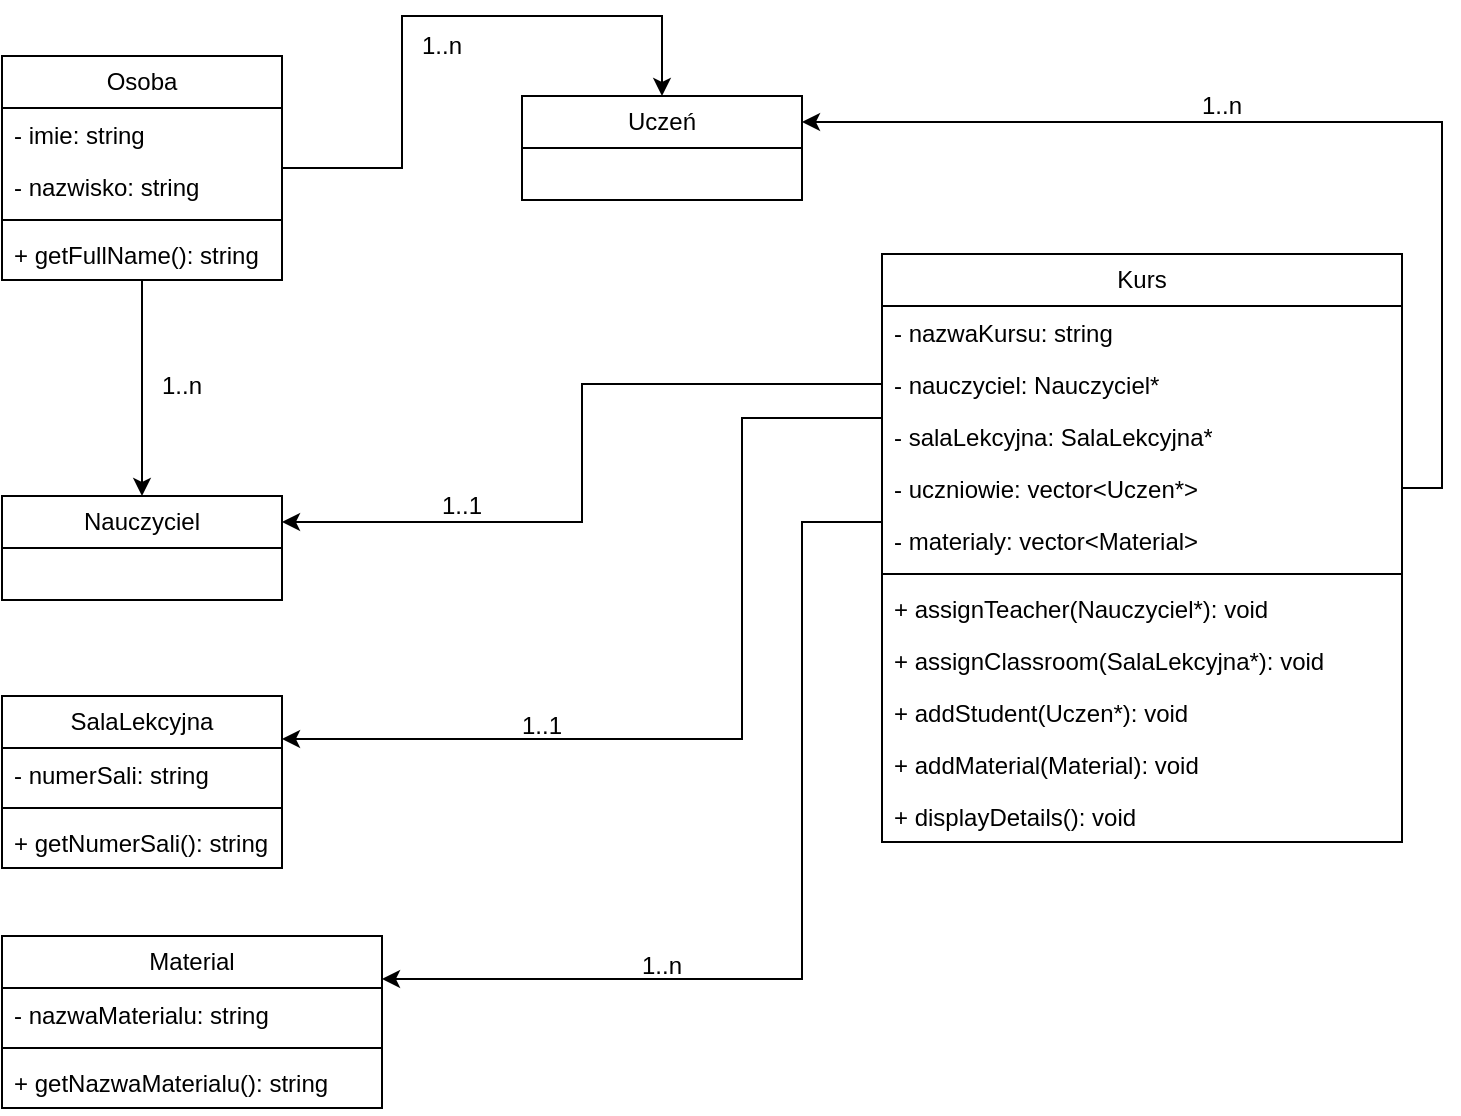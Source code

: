 <mxfile version="24.9.1">
  <diagram name="Strona-1" id="QfsOHPcwkFTm38kqsnas">
    <mxGraphModel dx="1048" dy="607" grid="1" gridSize="10" guides="1" tooltips="1" connect="1" arrows="1" fold="1" page="1" pageScale="1" pageWidth="827" pageHeight="1169" math="0" shadow="0">
      <root>
        <mxCell id="0" />
        <mxCell id="1" parent="0" />
        <mxCell id="4nc4jbAR0XWe1aXvxEGz-36" style="edgeStyle=orthogonalEdgeStyle;rounded=0;orthogonalLoop=1;jettySize=auto;html=1;entryX=0.5;entryY=0;entryDx=0;entryDy=0;" edge="1" parent="1" source="4nc4jbAR0XWe1aXvxEGz-3" target="4nc4jbAR0XWe1aXvxEGz-8">
          <mxGeometry relative="1" as="geometry" />
        </mxCell>
        <mxCell id="4nc4jbAR0XWe1aXvxEGz-37" style="edgeStyle=orthogonalEdgeStyle;rounded=0;orthogonalLoop=1;jettySize=auto;html=1;entryX=0.5;entryY=0;entryDx=0;entryDy=0;" edge="1" parent="1" source="4nc4jbAR0XWe1aXvxEGz-3" target="4nc4jbAR0XWe1aXvxEGz-14">
          <mxGeometry relative="1" as="geometry" />
        </mxCell>
        <mxCell id="4nc4jbAR0XWe1aXvxEGz-3" value="Osoba" style="swimlane;fontStyle=0;childLayout=stackLayout;horizontal=1;startSize=26;fillColor=none;horizontalStack=0;resizeParent=1;resizeParentMax=0;resizeLast=0;collapsible=1;marginBottom=0;whiteSpace=wrap;html=1;" vertex="1" parent="1">
          <mxGeometry x="40" y="40" width="140" height="112" as="geometry" />
        </mxCell>
        <mxCell id="4nc4jbAR0XWe1aXvxEGz-4" value="- imie: string" style="text;strokeColor=none;fillColor=none;align=left;verticalAlign=top;spacingLeft=4;spacingRight=4;overflow=hidden;rotatable=0;points=[[0,0.5],[1,0.5]];portConstraint=eastwest;whiteSpace=wrap;html=1;" vertex="1" parent="4nc4jbAR0XWe1aXvxEGz-3">
          <mxGeometry y="26" width="140" height="26" as="geometry" />
        </mxCell>
        <mxCell id="4nc4jbAR0XWe1aXvxEGz-5" value="- nazwisko: string" style="text;strokeColor=none;fillColor=none;align=left;verticalAlign=top;spacingLeft=4;spacingRight=4;overflow=hidden;rotatable=0;points=[[0,0.5],[1,0.5]];portConstraint=eastwest;whiteSpace=wrap;html=1;" vertex="1" parent="4nc4jbAR0XWe1aXvxEGz-3">
          <mxGeometry y="52" width="140" height="26" as="geometry" />
        </mxCell>
        <mxCell id="4nc4jbAR0XWe1aXvxEGz-7" value="" style="line;strokeWidth=1;fillColor=none;align=left;verticalAlign=middle;spacingTop=-1;spacingLeft=3;spacingRight=3;rotatable=0;labelPosition=right;points=[];portConstraint=eastwest;strokeColor=inherit;" vertex="1" parent="4nc4jbAR0XWe1aXvxEGz-3">
          <mxGeometry y="78" width="140" height="8" as="geometry" />
        </mxCell>
        <mxCell id="4nc4jbAR0XWe1aXvxEGz-6" value="+ getFullName(): string" style="text;strokeColor=none;fillColor=none;align=left;verticalAlign=top;spacingLeft=4;spacingRight=4;overflow=hidden;rotatable=0;points=[[0,0.5],[1,0.5]];portConstraint=eastwest;whiteSpace=wrap;html=1;" vertex="1" parent="4nc4jbAR0XWe1aXvxEGz-3">
          <mxGeometry y="86" width="140" height="26" as="geometry" />
        </mxCell>
        <mxCell id="4nc4jbAR0XWe1aXvxEGz-8" value="Nauczyciel" style="swimlane;fontStyle=0;childLayout=stackLayout;horizontal=1;startSize=26;fillColor=none;horizontalStack=0;resizeParent=1;resizeParentMax=0;resizeLast=0;collapsible=1;marginBottom=0;whiteSpace=wrap;html=1;" vertex="1" parent="1">
          <mxGeometry x="40" y="260" width="140" height="52" as="geometry" />
        </mxCell>
        <mxCell id="4nc4jbAR0XWe1aXvxEGz-14" value="Uczeń" style="swimlane;fontStyle=0;childLayout=stackLayout;horizontal=1;startSize=26;fillColor=none;horizontalStack=0;resizeParent=1;resizeParentMax=0;resizeLast=0;collapsible=1;marginBottom=0;whiteSpace=wrap;html=1;" vertex="1" parent="1">
          <mxGeometry x="300" y="60" width="140" height="52" as="geometry" />
        </mxCell>
        <mxCell id="4nc4jbAR0XWe1aXvxEGz-15" value="SalaLekcyjna" style="swimlane;fontStyle=0;childLayout=stackLayout;horizontal=1;startSize=26;fillColor=none;horizontalStack=0;resizeParent=1;resizeParentMax=0;resizeLast=0;collapsible=1;marginBottom=0;whiteSpace=wrap;html=1;" vertex="1" parent="1">
          <mxGeometry x="40" y="360" width="140" height="86" as="geometry" />
        </mxCell>
        <mxCell id="4nc4jbAR0XWe1aXvxEGz-16" value="- numerSali: string" style="text;strokeColor=none;fillColor=none;align=left;verticalAlign=top;spacingLeft=4;spacingRight=4;overflow=hidden;rotatable=0;points=[[0,0.5],[1,0.5]];portConstraint=eastwest;whiteSpace=wrap;html=1;" vertex="1" parent="4nc4jbAR0XWe1aXvxEGz-15">
          <mxGeometry y="26" width="140" height="26" as="geometry" />
        </mxCell>
        <mxCell id="4nc4jbAR0XWe1aXvxEGz-18" value="" style="line;strokeWidth=1;fillColor=none;align=left;verticalAlign=middle;spacingTop=-1;spacingLeft=3;spacingRight=3;rotatable=0;labelPosition=right;points=[];portConstraint=eastwest;strokeColor=inherit;" vertex="1" parent="4nc4jbAR0XWe1aXvxEGz-15">
          <mxGeometry y="52" width="140" height="8" as="geometry" />
        </mxCell>
        <mxCell id="4nc4jbAR0XWe1aXvxEGz-19" value="+ getNumerSali(): string" style="text;strokeColor=none;fillColor=none;align=left;verticalAlign=top;spacingLeft=4;spacingRight=4;overflow=hidden;rotatable=0;points=[[0,0.5],[1,0.5]];portConstraint=eastwest;whiteSpace=wrap;html=1;" vertex="1" parent="4nc4jbAR0XWe1aXvxEGz-15">
          <mxGeometry y="60" width="140" height="26" as="geometry" />
        </mxCell>
        <mxCell id="4nc4jbAR0XWe1aXvxEGz-20" value="Material" style="swimlane;fontStyle=0;childLayout=stackLayout;horizontal=1;startSize=26;fillColor=none;horizontalStack=0;resizeParent=1;resizeParentMax=0;resizeLast=0;collapsible=1;marginBottom=0;whiteSpace=wrap;html=1;" vertex="1" parent="1">
          <mxGeometry x="40" y="480" width="190" height="86" as="geometry" />
        </mxCell>
        <mxCell id="4nc4jbAR0XWe1aXvxEGz-21" value="- nazwaMaterialu: string" style="text;strokeColor=none;fillColor=none;align=left;verticalAlign=top;spacingLeft=4;spacingRight=4;overflow=hidden;rotatable=0;points=[[0,0.5],[1,0.5]];portConstraint=eastwest;whiteSpace=wrap;html=1;" vertex="1" parent="4nc4jbAR0XWe1aXvxEGz-20">
          <mxGeometry y="26" width="190" height="26" as="geometry" />
        </mxCell>
        <mxCell id="4nc4jbAR0XWe1aXvxEGz-22" value="" style="line;strokeWidth=1;fillColor=none;align=left;verticalAlign=middle;spacingTop=-1;spacingLeft=3;spacingRight=3;rotatable=0;labelPosition=right;points=[];portConstraint=eastwest;strokeColor=inherit;" vertex="1" parent="4nc4jbAR0XWe1aXvxEGz-20">
          <mxGeometry y="52" width="190" height="8" as="geometry" />
        </mxCell>
        <mxCell id="4nc4jbAR0XWe1aXvxEGz-23" value="+ getNazwaMaterialu(): string" style="text;strokeColor=none;fillColor=none;align=left;verticalAlign=top;spacingLeft=4;spacingRight=4;overflow=hidden;rotatable=0;points=[[0,0.5],[1,0.5]];portConstraint=eastwest;whiteSpace=wrap;html=1;" vertex="1" parent="4nc4jbAR0XWe1aXvxEGz-20">
          <mxGeometry y="60" width="190" height="26" as="geometry" />
        </mxCell>
        <mxCell id="4nc4jbAR0XWe1aXvxEGz-24" value="Kurs" style="swimlane;fontStyle=0;childLayout=stackLayout;horizontal=1;startSize=26;fillColor=none;horizontalStack=0;resizeParent=1;resizeParentMax=0;resizeLast=0;collapsible=1;marginBottom=0;whiteSpace=wrap;html=1;" vertex="1" parent="1">
          <mxGeometry x="480" y="139" width="260" height="294" as="geometry" />
        </mxCell>
        <mxCell id="4nc4jbAR0XWe1aXvxEGz-25" value="- nazwaKursu: string" style="text;strokeColor=none;fillColor=none;align=left;verticalAlign=top;spacingLeft=4;spacingRight=4;overflow=hidden;rotatable=0;points=[[0,0.5],[1,0.5]];portConstraint=eastwest;whiteSpace=wrap;html=1;" vertex="1" parent="4nc4jbAR0XWe1aXvxEGz-24">
          <mxGeometry y="26" width="260" height="26" as="geometry" />
        </mxCell>
        <mxCell id="4nc4jbAR0XWe1aXvxEGz-26" value="- nauczyciel: Nauczyciel*" style="text;strokeColor=none;fillColor=none;align=left;verticalAlign=top;spacingLeft=4;spacingRight=4;overflow=hidden;rotatable=0;points=[[0,0.5],[1,0.5]];portConstraint=eastwest;whiteSpace=wrap;html=1;" vertex="1" parent="4nc4jbAR0XWe1aXvxEGz-24">
          <mxGeometry y="52" width="260" height="26" as="geometry" />
        </mxCell>
        <mxCell id="4nc4jbAR0XWe1aXvxEGz-28" value="- salaLekcyjna: SalaLekcyjna*" style="text;strokeColor=none;fillColor=none;align=left;verticalAlign=top;spacingLeft=4;spacingRight=4;overflow=hidden;rotatable=0;points=[[0,0.5],[1,0.5]];portConstraint=eastwest;whiteSpace=wrap;html=1;" vertex="1" parent="4nc4jbAR0XWe1aXvxEGz-24">
          <mxGeometry y="78" width="260" height="26" as="geometry" />
        </mxCell>
        <mxCell id="4nc4jbAR0XWe1aXvxEGz-29" value="- uczniowie: vector&amp;lt;Uczen*&amp;gt;" style="text;strokeColor=none;fillColor=none;align=left;verticalAlign=top;spacingLeft=4;spacingRight=4;overflow=hidden;rotatable=0;points=[[0,0.5],[1,0.5]];portConstraint=eastwest;whiteSpace=wrap;html=1;" vertex="1" parent="4nc4jbAR0XWe1aXvxEGz-24">
          <mxGeometry y="104" width="260" height="26" as="geometry" />
        </mxCell>
        <mxCell id="4nc4jbAR0XWe1aXvxEGz-30" value="- materialy: vector&amp;lt;Material&amp;gt;" style="text;strokeColor=none;fillColor=none;align=left;verticalAlign=top;spacingLeft=4;spacingRight=4;overflow=hidden;rotatable=0;points=[[0,0.5],[1,0.5]];portConstraint=eastwest;whiteSpace=wrap;html=1;" vertex="1" parent="4nc4jbAR0XWe1aXvxEGz-24">
          <mxGeometry y="130" width="260" height="26" as="geometry" />
        </mxCell>
        <mxCell id="4nc4jbAR0XWe1aXvxEGz-27" value="" style="line;strokeWidth=1;fillColor=none;align=left;verticalAlign=middle;spacingTop=-1;spacingLeft=3;spacingRight=3;rotatable=0;labelPosition=right;points=[];portConstraint=eastwest;strokeColor=inherit;" vertex="1" parent="4nc4jbAR0XWe1aXvxEGz-24">
          <mxGeometry y="156" width="260" height="8" as="geometry" />
        </mxCell>
        <mxCell id="4nc4jbAR0XWe1aXvxEGz-33" value="+ assignTeacher(Nauczyciel*): void" style="text;strokeColor=none;fillColor=none;align=left;verticalAlign=top;spacingLeft=4;spacingRight=4;overflow=hidden;rotatable=0;points=[[0,0.5],[1,0.5]];portConstraint=eastwest;whiteSpace=wrap;html=1;" vertex="1" parent="4nc4jbAR0XWe1aXvxEGz-24">
          <mxGeometry y="164" width="260" height="26" as="geometry" />
        </mxCell>
        <mxCell id="4nc4jbAR0XWe1aXvxEGz-35" value="+ assignClassroom(SalaLekcyjna*): void" style="text;strokeColor=none;fillColor=none;align=left;verticalAlign=top;spacingLeft=4;spacingRight=4;overflow=hidden;rotatable=0;points=[[0,0.5],[1,0.5]];portConstraint=eastwest;whiteSpace=wrap;html=1;" vertex="1" parent="4nc4jbAR0XWe1aXvxEGz-24">
          <mxGeometry y="190" width="260" height="26" as="geometry" />
        </mxCell>
        <mxCell id="4nc4jbAR0XWe1aXvxEGz-34" value="+ addStudent(Uczen*): void" style="text;strokeColor=none;fillColor=none;align=left;verticalAlign=top;spacingLeft=4;spacingRight=4;overflow=hidden;rotatable=0;points=[[0,0.5],[1,0.5]];portConstraint=eastwest;whiteSpace=wrap;html=1;" vertex="1" parent="4nc4jbAR0XWe1aXvxEGz-24">
          <mxGeometry y="216" width="260" height="26" as="geometry" />
        </mxCell>
        <mxCell id="4nc4jbAR0XWe1aXvxEGz-32" value="+ addMaterial(Material): void" style="text;strokeColor=none;fillColor=none;align=left;verticalAlign=top;spacingLeft=4;spacingRight=4;overflow=hidden;rotatable=0;points=[[0,0.5],[1,0.5]];portConstraint=eastwest;whiteSpace=wrap;html=1;" vertex="1" parent="4nc4jbAR0XWe1aXvxEGz-24">
          <mxGeometry y="242" width="260" height="26" as="geometry" />
        </mxCell>
        <mxCell id="4nc4jbAR0XWe1aXvxEGz-31" value="+ displayDetails(): void" style="text;strokeColor=none;fillColor=none;align=left;verticalAlign=top;spacingLeft=4;spacingRight=4;overflow=hidden;rotatable=0;points=[[0,0.5],[1,0.5]];portConstraint=eastwest;whiteSpace=wrap;html=1;" vertex="1" parent="4nc4jbAR0XWe1aXvxEGz-24">
          <mxGeometry y="268" width="260" height="26" as="geometry" />
        </mxCell>
        <mxCell id="4nc4jbAR0XWe1aXvxEGz-38" style="edgeStyle=orthogonalEdgeStyle;rounded=0;orthogonalLoop=1;jettySize=auto;html=1;exitX=0;exitY=0.5;exitDx=0;exitDy=0;entryX=1;entryY=0.25;entryDx=0;entryDy=0;" edge="1" parent="1" source="4nc4jbAR0XWe1aXvxEGz-28" target="4nc4jbAR0XWe1aXvxEGz-15">
          <mxGeometry relative="1" as="geometry">
            <Array as="points">
              <mxPoint x="410" y="221" />
              <mxPoint x="410" y="382" />
            </Array>
          </mxGeometry>
        </mxCell>
        <mxCell id="4nc4jbAR0XWe1aXvxEGz-39" style="edgeStyle=orthogonalEdgeStyle;rounded=0;orthogonalLoop=1;jettySize=auto;html=1;exitX=0;exitY=0.5;exitDx=0;exitDy=0;entryX=1;entryY=0.25;entryDx=0;entryDy=0;" edge="1" parent="1" source="4nc4jbAR0XWe1aXvxEGz-30" target="4nc4jbAR0XWe1aXvxEGz-20">
          <mxGeometry relative="1" as="geometry">
            <Array as="points">
              <mxPoint x="440" y="273" />
              <mxPoint x="440" y="502" />
            </Array>
          </mxGeometry>
        </mxCell>
        <mxCell id="4nc4jbAR0XWe1aXvxEGz-40" style="edgeStyle=orthogonalEdgeStyle;rounded=0;orthogonalLoop=1;jettySize=auto;html=1;exitX=0;exitY=0.5;exitDx=0;exitDy=0;entryX=1;entryY=0.25;entryDx=0;entryDy=0;" edge="1" parent="1" source="4nc4jbAR0XWe1aXvxEGz-26" target="4nc4jbAR0XWe1aXvxEGz-8">
          <mxGeometry relative="1" as="geometry" />
        </mxCell>
        <mxCell id="4nc4jbAR0XWe1aXvxEGz-42" style="edgeStyle=orthogonalEdgeStyle;rounded=0;orthogonalLoop=1;jettySize=auto;html=1;exitX=1;exitY=0.5;exitDx=0;exitDy=0;entryX=1;entryY=0.25;entryDx=0;entryDy=0;" edge="1" parent="1" source="4nc4jbAR0XWe1aXvxEGz-29" target="4nc4jbAR0XWe1aXvxEGz-14">
          <mxGeometry relative="1" as="geometry" />
        </mxCell>
        <mxCell id="4nc4jbAR0XWe1aXvxEGz-43" value="1..n" style="text;html=1;align=center;verticalAlign=middle;whiteSpace=wrap;rounded=0;" vertex="1" parent="1">
          <mxGeometry x="100" y="190" width="60" height="30" as="geometry" />
        </mxCell>
        <mxCell id="4nc4jbAR0XWe1aXvxEGz-44" value="1..n" style="text;html=1;align=center;verticalAlign=middle;whiteSpace=wrap;rounded=0;" vertex="1" parent="1">
          <mxGeometry x="230" y="20" width="60" height="30" as="geometry" />
        </mxCell>
        <mxCell id="4nc4jbAR0XWe1aXvxEGz-45" value="1..1" style="text;html=1;align=center;verticalAlign=middle;whiteSpace=wrap;rounded=0;" vertex="1" parent="1">
          <mxGeometry x="280" y="360" width="60" height="30" as="geometry" />
        </mxCell>
        <mxCell id="4nc4jbAR0XWe1aXvxEGz-46" value="1..n" style="text;html=1;align=center;verticalAlign=middle;whiteSpace=wrap;rounded=0;" vertex="1" parent="1">
          <mxGeometry x="340" y="480" width="60" height="30" as="geometry" />
        </mxCell>
        <mxCell id="4nc4jbAR0XWe1aXvxEGz-47" value="1..n" style="text;html=1;align=center;verticalAlign=middle;whiteSpace=wrap;rounded=0;" vertex="1" parent="1">
          <mxGeometry x="620" y="50" width="60" height="30" as="geometry" />
        </mxCell>
        <mxCell id="4nc4jbAR0XWe1aXvxEGz-48" value="1..1" style="text;html=1;align=center;verticalAlign=middle;whiteSpace=wrap;rounded=0;" vertex="1" parent="1">
          <mxGeometry x="240" y="250" width="60" height="30" as="geometry" />
        </mxCell>
      </root>
    </mxGraphModel>
  </diagram>
</mxfile>
